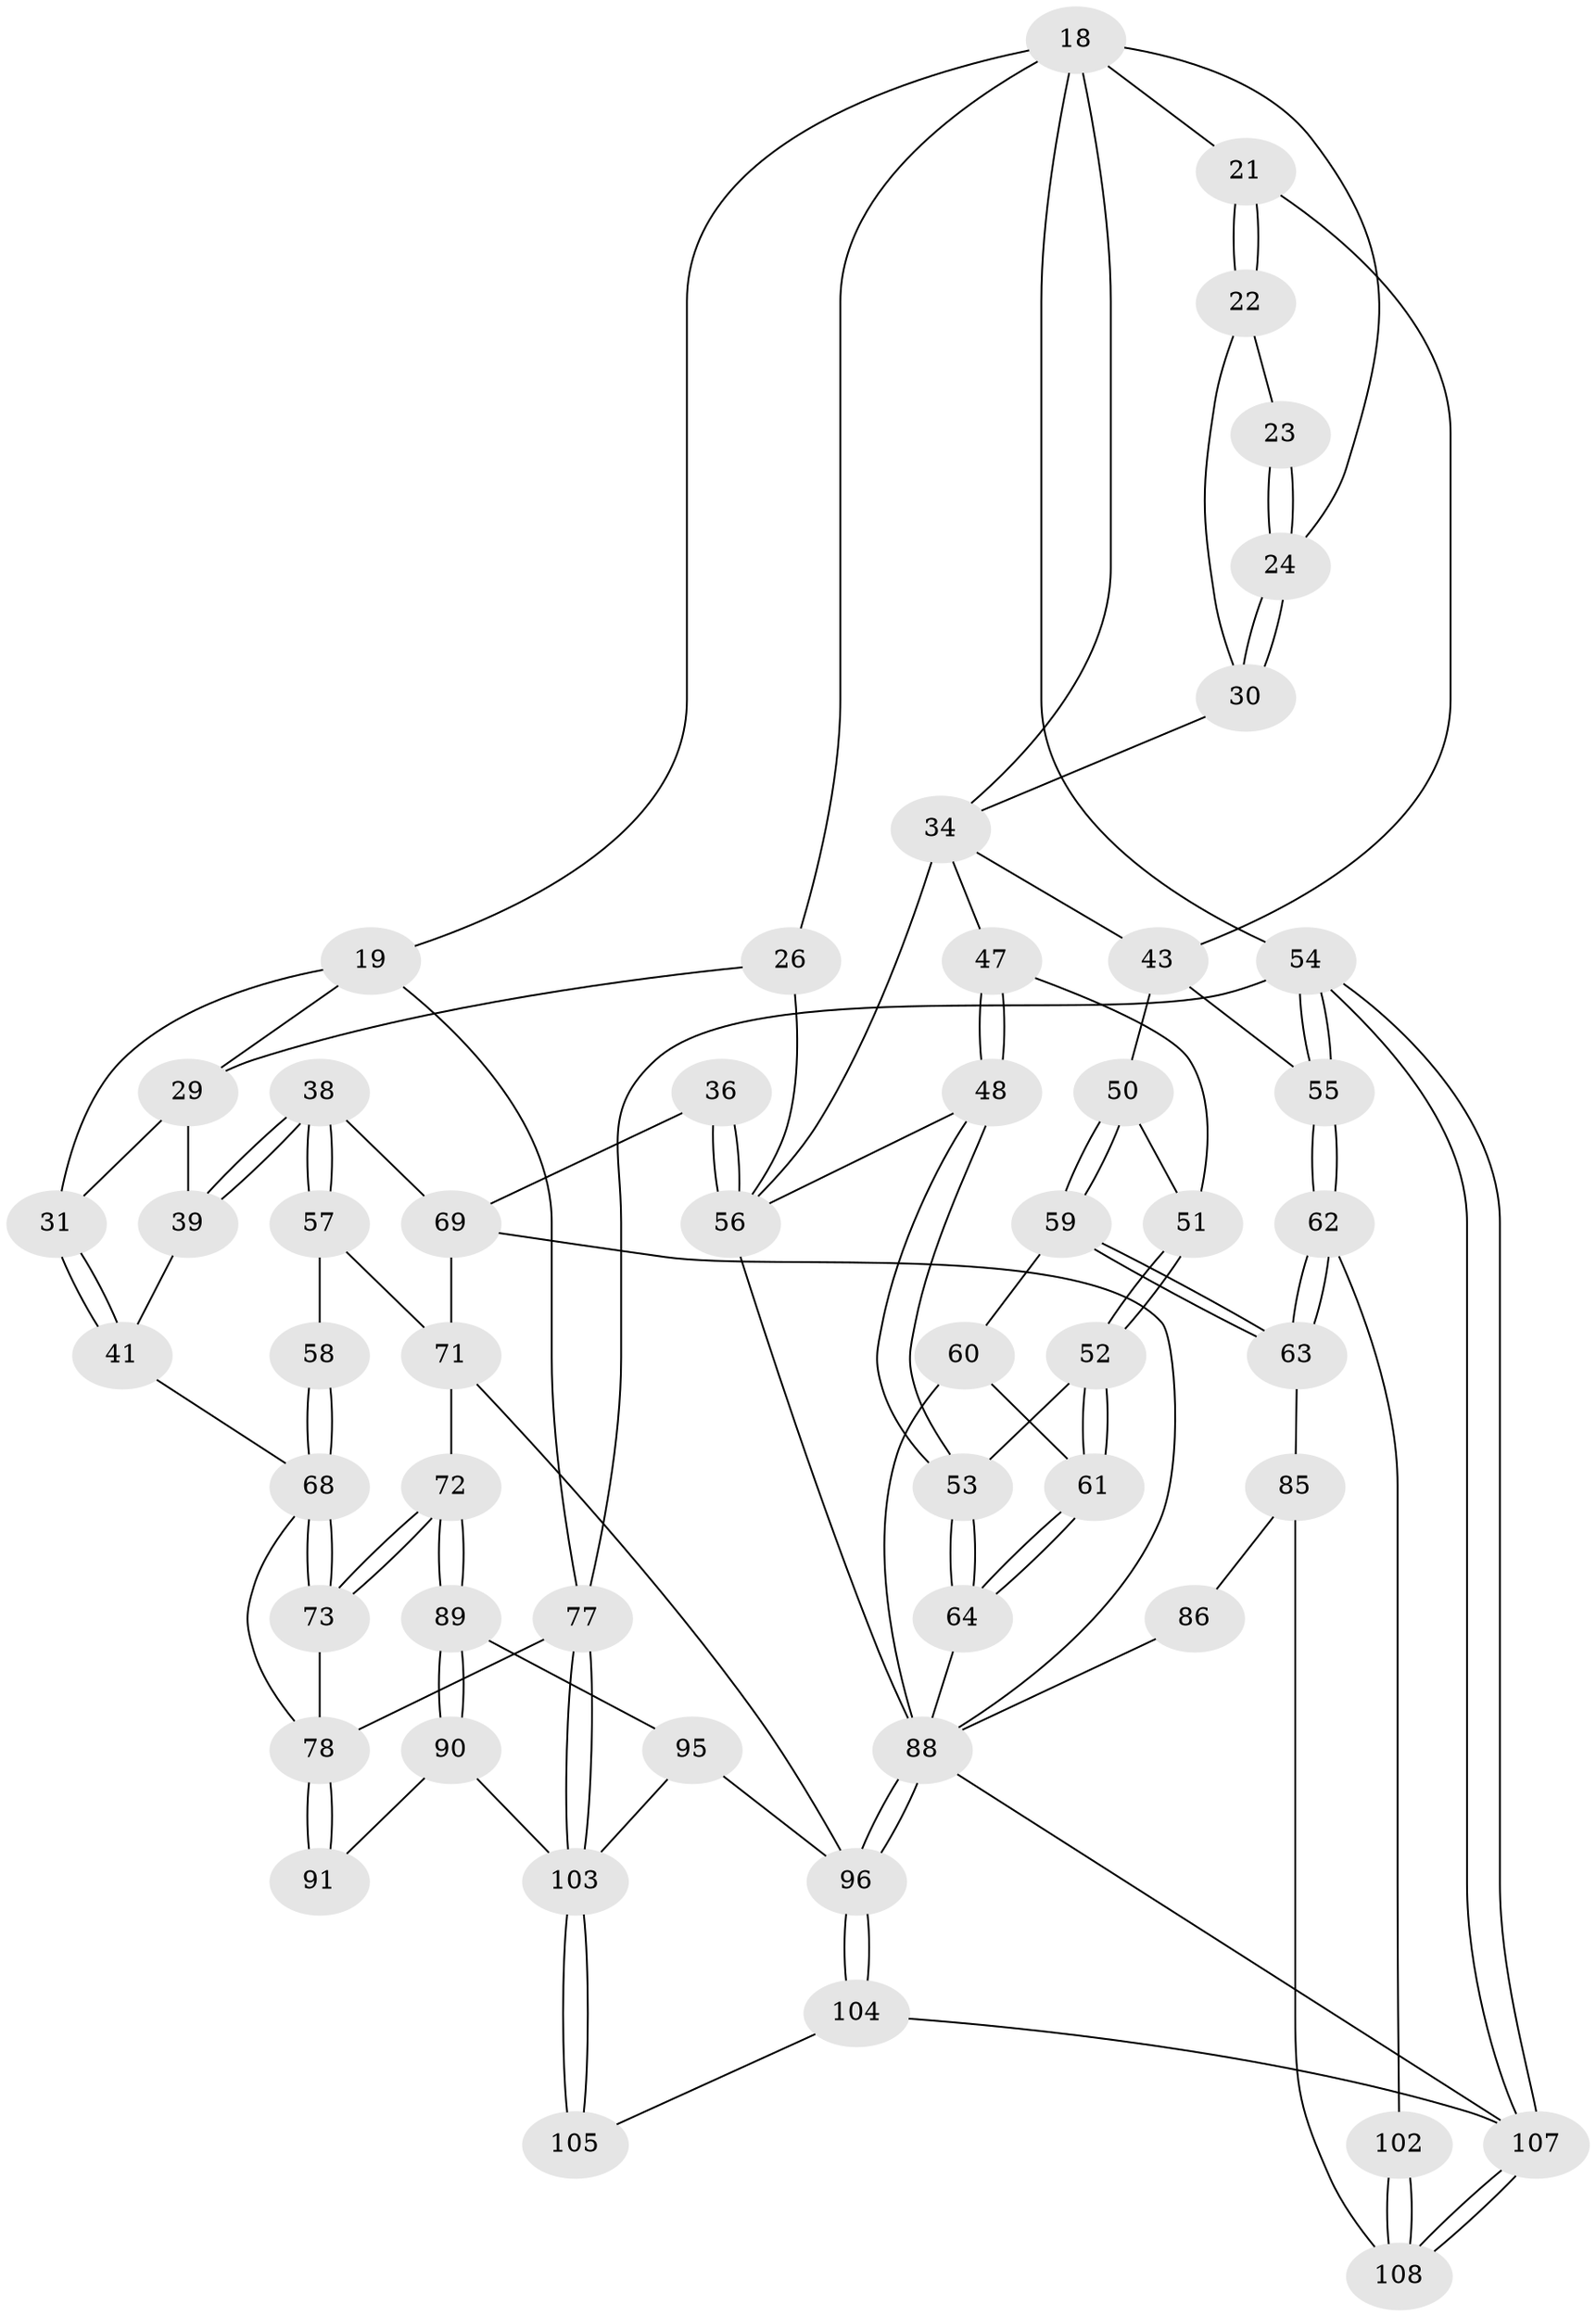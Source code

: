 // original degree distribution, {3: 0.027777777777777776, 6: 0.24074074074074073, 4: 0.24074074074074073, 5: 0.49074074074074076}
// Generated by graph-tools (version 1.1) at 2025/02/03/05/25 17:02:47]
// undirected, 54 vertices, 120 edges
graph export_dot {
graph [start="1"]
  node [color=gray90,style=filled];
  18 [pos="+0.6556191780518825+0.20858916071467345",super="+17+8+14+13"];
  19 [pos="+0+0.153283224859297",super="+12"];
  21 [pos="+1+0"];
  22 [pos="+0.9942015712400438+0.19069056666811865"];
  23 [pos="+0.9280807474451578+0.183844547989194"];
  24 [pos="+0.7812218125741325+0.2499785934551298",super="+16+15"];
  26 [pos="+0.5523466664491347+0.2966133485136181"];
  29 [pos="+0.34022876283349884+0.25531171670928876",super="+11+27"];
  30 [pos="+0.8995198157713288+0.31748778543823164"];
  31 [pos="+0.0015591810952461304+0.1802642567247692"];
  34 [pos="+0.7148810387218931+0.3479727007665487",super="+33"];
  36 [pos="+0.5137315680346799+0.4457149996559804"];
  38 [pos="+0.3555005341345567+0.40763904314253385"];
  39 [pos="+0.32636454544216903+0.38305230984427324",super="+28"];
  41 [pos="+0.24165457335225843+0.4119664762267111"];
  43 [pos="+0.9351858381755396+0.39834030528308745",super="+42"];
  47 [pos="+0.8159285344030532+0.42411280001317564"];
  48 [pos="+0.7287073058483964+0.4753147793494417"];
  50 [pos="+0.8923627742538924+0.4909184035730386"];
  51 [pos="+0.8389986844968154+0.4871440937195628"];
  52 [pos="+0.7573196055284825+0.5068329676459632"];
  53 [pos="+0.7485389741853703+0.5045866002023043"];
  54 [pos="+1+1",super="+2"];
  55 [pos="+1+0.6799180807923193"];
  56 [pos="+0.6195197432573142+0.5579846509479732",super="+49+40+35"];
  57 [pos="+0.30587888812078246+0.5929810202464878"];
  58 [pos="+0.28407680635880456+0.5913460029172922"];
  59 [pos="+0.9144428059831305+0.6072738005358181"];
  60 [pos="+0.8997230053263268+0.6110069643756656"];
  61 [pos="+0.8625727517060539+0.6089909492607726"];
  62 [pos="+1+0.6820417438801917"];
  63 [pos="+0.9959398416827618+0.6394285447429862"];
  64 [pos="+0.6919593704335837+0.6763189837688586"];
  68 [pos="+0.1609906308661007+0.668813073800041",super="+45+44"];
  69 [pos="+0.4505766317254108+0.6027116289290527",super="+37"];
  71 [pos="+0.4047940575722068+0.6788228683140382",super="+70"];
  72 [pos="+0.16488823688804957+0.6858195905243267"];
  73 [pos="+0.15702683387331873+0.6774533445720186"];
  77 [pos="+0+1",super="+3+20"];
  78 [pos="+0.15321601699586448+0.6775360399427448",super="+76"];
  85 [pos="+0.90654942984517+0.7897921143550752",super="+79"];
  86 [pos="+0.8331773716362748+0.8105294385541748",super="+80"];
  88 [pos="+0.6410967967602367+0.868864925384807",super="+81+87+74"];
  89 [pos="+0.20070346282916493+0.7704553658204115"];
  90 [pos="+0.20285055350972525+0.8407513508050979"];
  91 [pos="+0.04422488660199635+0.8110781538257341"];
  95 [pos="+0.29443856508229577+0.8741752078195526",super="+93"];
  96 [pos="+0.5495537273546763+1",super="+94+92+82"];
  102 [pos="+0.948435741636062+1",super="+83"];
  103 [pos="+0+1",super="+98+97"];
  104 [pos="+0.5344356784419807+1"];
  105 [pos="+0.4868273892248117+1"];
  107 [pos="+1+1",super="+106"];
  108 [pos="+0.9481140530214783+1",super="+100+99"];
  18 -- 26;
  18 -- 34;
  18 -- 24 [weight=2];
  18 -- 19;
  18 -- 54 [weight=2];
  18 -- 21;
  19 -- 31;
  19 -- 77 [weight=2];
  19 -- 29 [weight=2];
  21 -- 22;
  21 -- 22;
  21 -- 43;
  22 -- 23;
  22 -- 30;
  23 -- 24 [weight=2];
  23 -- 24;
  24 -- 30;
  24 -- 30;
  26 -- 29;
  26 -- 56;
  29 -- 31;
  29 -- 39 [weight=2];
  30 -- 34;
  31 -- 41;
  31 -- 41;
  34 -- 56;
  34 -- 43;
  34 -- 47;
  36 -- 56 [weight=2];
  36 -- 56;
  36 -- 69;
  38 -- 39;
  38 -- 39;
  38 -- 57;
  38 -- 57;
  38 -- 69;
  39 -- 41;
  41 -- 68;
  43 -- 50;
  43 -- 55;
  47 -- 48;
  47 -- 48;
  47 -- 51;
  48 -- 53;
  48 -- 53;
  48 -- 56;
  50 -- 51;
  50 -- 59;
  50 -- 59;
  51 -- 52;
  51 -- 52;
  52 -- 53;
  52 -- 61;
  52 -- 61;
  53 -- 64;
  53 -- 64;
  54 -- 55;
  54 -- 55;
  54 -- 107;
  54 -- 107;
  54 -- 77 [weight=2];
  55 -- 62;
  55 -- 62;
  56 -- 88;
  57 -- 58;
  57 -- 71;
  58 -- 68 [weight=2];
  58 -- 68;
  59 -- 60;
  59 -- 63;
  59 -- 63;
  60 -- 61;
  60 -- 88;
  61 -- 64;
  61 -- 64;
  62 -- 63;
  62 -- 63;
  62 -- 102;
  63 -- 85;
  64 -- 88;
  68 -- 73;
  68 -- 73;
  68 -- 78;
  69 -- 71;
  69 -- 88;
  71 -- 72;
  71 -- 96;
  72 -- 73;
  72 -- 73;
  72 -- 89;
  72 -- 89;
  73 -- 78;
  77 -- 103;
  77 -- 103;
  77 -- 78 [weight=2];
  78 -- 91 [weight=2];
  78 -- 91;
  85 -- 86 [weight=2];
  85 -- 108;
  86 -- 88 [weight=2];
  88 -- 96 [weight=2];
  88 -- 96;
  88 -- 107;
  89 -- 90;
  89 -- 90;
  89 -- 95;
  90 -- 91;
  90 -- 103;
  95 -- 103;
  95 -- 96 [weight=2];
  96 -- 104;
  96 -- 104;
  102 -- 108 [weight=3];
  102 -- 108;
  103 -- 105 [weight=2];
  103 -- 105;
  104 -- 105;
  104 -- 107;
  107 -- 108 [weight=2];
  107 -- 108;
}
